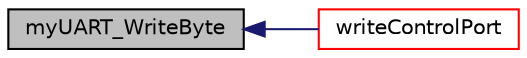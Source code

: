 digraph "myUART_WriteByte"
{
  edge [fontname="Helvetica",fontsize="10",labelfontname="Helvetica",labelfontsize="10"];
  node [fontname="Helvetica",fontsize="10",shape=record];
  rankdir="LR";
  Node11 [label="myUART_WriteByte",height=0.2,width=0.4,color="black", fillcolor="grey75", style="filled", fontcolor="black"];
  Node11 -> Node12 [dir="back",color="midnightblue",fontsize="10",style="solid",fontname="Helvetica"];
  Node12 [label="writeControlPort",height=0.2,width=0.4,color="red", fillcolor="white", style="filled",URL="$control__lpc_8c.html#a6d4965cc969559b94475da397011f314"];
}
